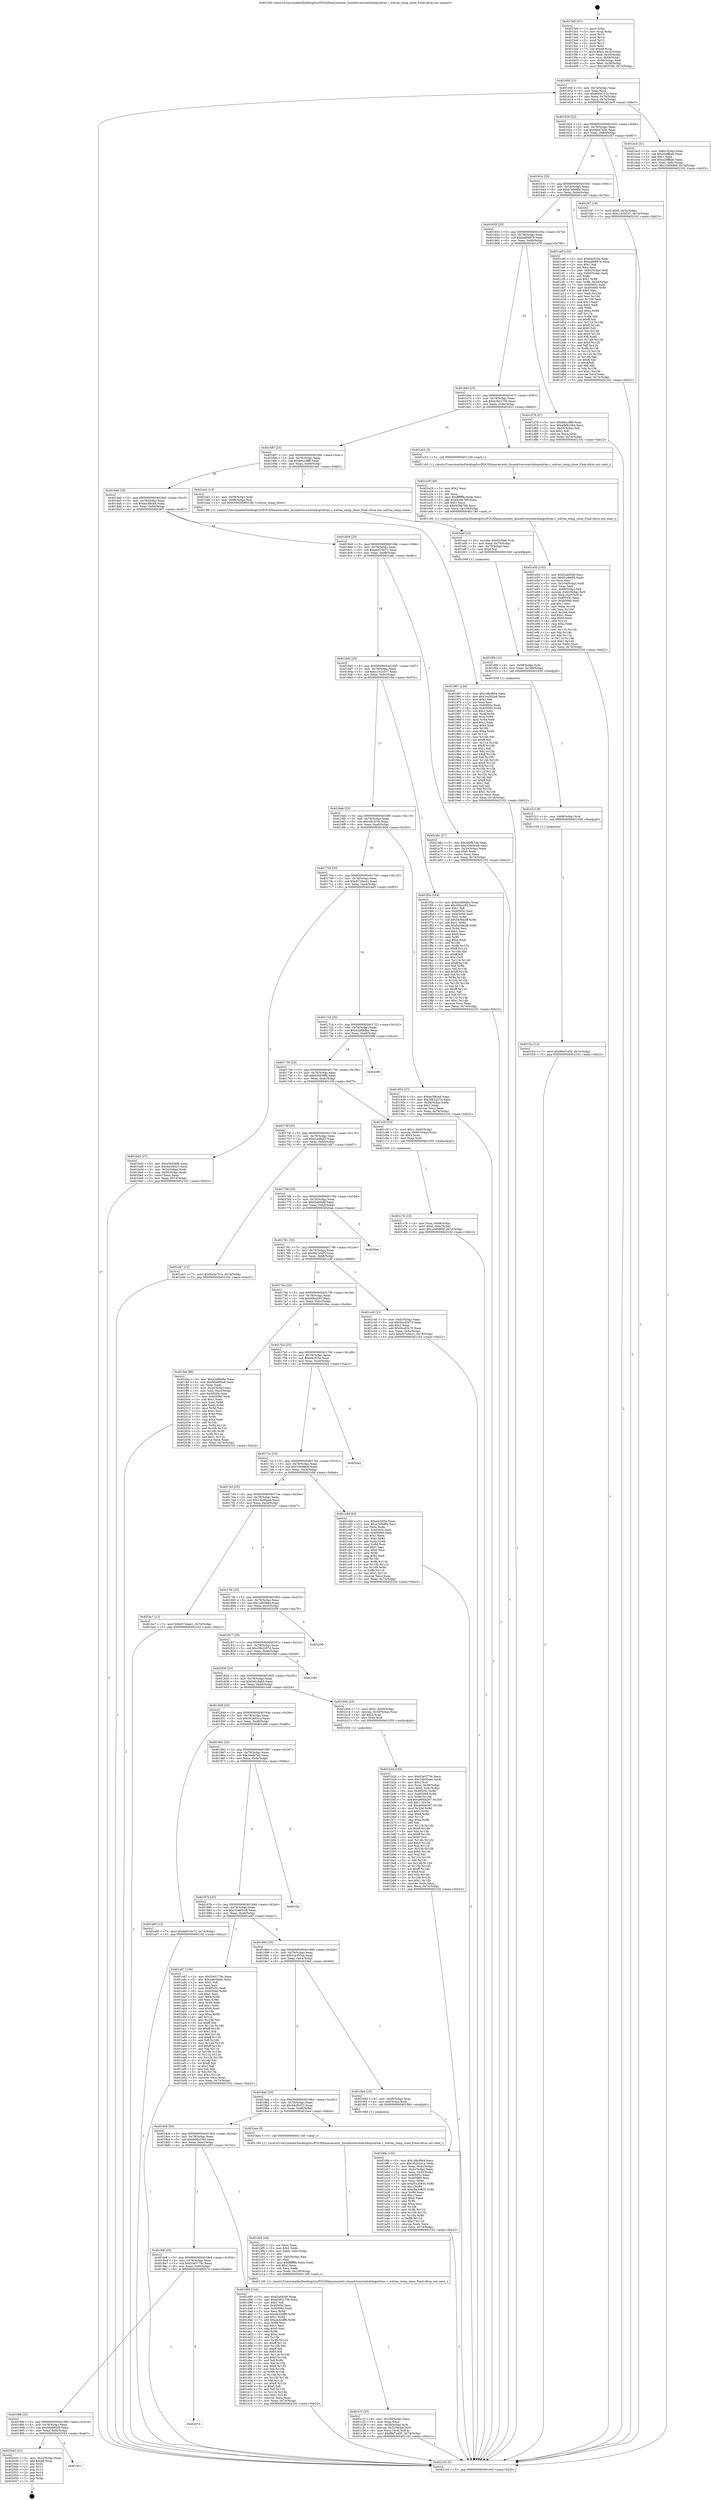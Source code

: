 digraph "0x4015e0" {
  label = "0x4015e0 (/mnt/c/Users/mathe/Desktop/tcc/POCII/binaries/extr_linuxdriverswatchdogwdrtas.c_wdrtas_temp_close_Final-ollvm.out::main(0))"
  labelloc = "t"
  node[shape=record]

  Entry [label="",width=0.3,height=0.3,shape=circle,fillcolor=black,style=filled]
  "0x40160f" [label="{
     0x40160f [23]\l
     | [instrs]\l
     &nbsp;&nbsp;0x40160f \<+3\>: mov -0x74(%rbp),%eax\l
     &nbsp;&nbsp;0x401612 \<+2\>: mov %eax,%ecx\l
     &nbsp;&nbsp;0x401614 \<+6\>: sub $0x840a751e,%ecx\l
     &nbsp;&nbsp;0x40161a \<+3\>: mov %eax,-0x78(%rbp)\l
     &nbsp;&nbsp;0x40161d \<+3\>: mov %ecx,-0x7c(%rbp)\l
     &nbsp;&nbsp;0x401620 \<+6\>: je 0000000000401ec3 \<main+0x8e3\>\l
  }"]
  "0x401ec3" [label="{
     0x401ec3 [31]\l
     | [instrs]\l
     &nbsp;&nbsp;0x401ec3 \<+3\>: mov -0x6c(%rbp),%eax\l
     &nbsp;&nbsp;0x401ec6 \<+5\>: sub $0xe2dffba6,%eax\l
     &nbsp;&nbsp;0x401ecb \<+3\>: add $0x1,%eax\l
     &nbsp;&nbsp;0x401ece \<+5\>: add $0xe2dffba6,%eax\l
     &nbsp;&nbsp;0x401ed3 \<+3\>: mov %eax,-0x6c(%rbp)\l
     &nbsp;&nbsp;0x401ed6 \<+7\>: movl $0x1060884f,-0x74(%rbp)\l
     &nbsp;&nbsp;0x401edd \<+5\>: jmp 0000000000402102 \<main+0xb22\>\l
  }"]
  "0x401626" [label="{
     0x401626 [22]\l
     | [instrs]\l
     &nbsp;&nbsp;0x401626 \<+5\>: jmp 000000000040162b \<main+0x4b\>\l
     &nbsp;&nbsp;0x40162b \<+3\>: mov -0x78(%rbp),%eax\l
     &nbsp;&nbsp;0x40162e \<+5\>: sub $0x9fed745b,%eax\l
     &nbsp;&nbsp;0x401633 \<+3\>: mov %eax,-0x80(%rbp)\l
     &nbsp;&nbsp;0x401636 \<+6\>: je 0000000000401f47 \<main+0x967\>\l
  }"]
  Exit [label="",width=0.3,height=0.3,shape=circle,fillcolor=black,style=filled,peripheries=2]
  "0x401f47" [label="{
     0x401f47 [19]\l
     | [instrs]\l
     &nbsp;&nbsp;0x401f47 \<+7\>: movl $0x0,-0x3c(%rbp)\l
     &nbsp;&nbsp;0x401f4e \<+7\>: movl $0xc141b537,-0x74(%rbp)\l
     &nbsp;&nbsp;0x401f55 \<+5\>: jmp 0000000000402102 \<main+0xb22\>\l
  }"]
  "0x40163c" [label="{
     0x40163c [25]\l
     | [instrs]\l
     &nbsp;&nbsp;0x40163c \<+5\>: jmp 0000000000401641 \<main+0x61\>\l
     &nbsp;&nbsp;0x401641 \<+3\>: mov -0x78(%rbp),%eax\l
     &nbsp;&nbsp;0x401644 \<+5\>: sub $0xa7e0e8f4,%eax\l
     &nbsp;&nbsp;0x401649 \<+6\>: mov %eax,-0x84(%rbp)\l
     &nbsp;&nbsp;0x40164f \<+6\>: je 0000000000401ce0 \<main+0x700\>\l
  }"]
  "0x401911" [label="{
     0x401911\l
  }", style=dashed]
  "0x401ce0" [label="{
     0x401ce0 [152]\l
     | [instrs]\l
     &nbsp;&nbsp;0x401ce0 \<+5\>: mov $0xe4c555e,%eax\l
     &nbsp;&nbsp;0x401ce5 \<+5\>: mov $0xaaf0897e,%ecx\l
     &nbsp;&nbsp;0x401cea \<+2\>: mov $0x1,%dl\l
     &nbsp;&nbsp;0x401cec \<+2\>: xor %esi,%esi\l
     &nbsp;&nbsp;0x401cee \<+3\>: mov -0x6c(%rbp),%edi\l
     &nbsp;&nbsp;0x401cf1 \<+3\>: cmp -0x60(%rbp),%edi\l
     &nbsp;&nbsp;0x401cf4 \<+4\>: setl %r8b\l
     &nbsp;&nbsp;0x401cf8 \<+4\>: and $0x1,%r8b\l
     &nbsp;&nbsp;0x401cfc \<+4\>: mov %r8b,-0x2d(%rbp)\l
     &nbsp;&nbsp;0x401d00 \<+7\>: mov 0x40505c,%edi\l
     &nbsp;&nbsp;0x401d07 \<+8\>: mov 0x405060,%r9d\l
     &nbsp;&nbsp;0x401d0f \<+3\>: sub $0x1,%esi\l
     &nbsp;&nbsp;0x401d12 \<+3\>: mov %edi,%r10d\l
     &nbsp;&nbsp;0x401d15 \<+3\>: add %esi,%r10d\l
     &nbsp;&nbsp;0x401d18 \<+4\>: imul %r10d,%edi\l
     &nbsp;&nbsp;0x401d1c \<+3\>: and $0x1,%edi\l
     &nbsp;&nbsp;0x401d1f \<+3\>: cmp $0x0,%edi\l
     &nbsp;&nbsp;0x401d22 \<+4\>: sete %r8b\l
     &nbsp;&nbsp;0x401d26 \<+4\>: cmp $0xa,%r9d\l
     &nbsp;&nbsp;0x401d2a \<+4\>: setl %r11b\l
     &nbsp;&nbsp;0x401d2e \<+3\>: mov %r8b,%bl\l
     &nbsp;&nbsp;0x401d31 \<+3\>: xor $0xff,%bl\l
     &nbsp;&nbsp;0x401d34 \<+3\>: mov %r11b,%r14b\l
     &nbsp;&nbsp;0x401d37 \<+4\>: xor $0xff,%r14b\l
     &nbsp;&nbsp;0x401d3b \<+3\>: xor $0x0,%dl\l
     &nbsp;&nbsp;0x401d3e \<+3\>: mov %bl,%r15b\l
     &nbsp;&nbsp;0x401d41 \<+4\>: and $0x0,%r15b\l
     &nbsp;&nbsp;0x401d45 \<+3\>: and %dl,%r8b\l
     &nbsp;&nbsp;0x401d48 \<+3\>: mov %r14b,%r12b\l
     &nbsp;&nbsp;0x401d4b \<+4\>: and $0x0,%r12b\l
     &nbsp;&nbsp;0x401d4f \<+3\>: and %dl,%r11b\l
     &nbsp;&nbsp;0x401d52 \<+3\>: or %r8b,%r15b\l
     &nbsp;&nbsp;0x401d55 \<+3\>: or %r11b,%r12b\l
     &nbsp;&nbsp;0x401d58 \<+3\>: xor %r12b,%r15b\l
     &nbsp;&nbsp;0x401d5b \<+3\>: or %r14b,%bl\l
     &nbsp;&nbsp;0x401d5e \<+3\>: xor $0xff,%bl\l
     &nbsp;&nbsp;0x401d61 \<+3\>: or $0x0,%dl\l
     &nbsp;&nbsp;0x401d64 \<+2\>: and %dl,%bl\l
     &nbsp;&nbsp;0x401d66 \<+3\>: or %bl,%r15b\l
     &nbsp;&nbsp;0x401d69 \<+4\>: test $0x1,%r15b\l
     &nbsp;&nbsp;0x401d6d \<+3\>: cmovne %ecx,%eax\l
     &nbsp;&nbsp;0x401d70 \<+3\>: mov %eax,-0x74(%rbp)\l
     &nbsp;&nbsp;0x401d73 \<+5\>: jmp 0000000000402102 \<main+0xb22\>\l
  }"]
  "0x401655" [label="{
     0x401655 [25]\l
     | [instrs]\l
     &nbsp;&nbsp;0x401655 \<+5\>: jmp 000000000040165a \<main+0x7a\>\l
     &nbsp;&nbsp;0x40165a \<+3\>: mov -0x78(%rbp),%eax\l
     &nbsp;&nbsp;0x40165d \<+5\>: sub $0xaaf0897e,%eax\l
     &nbsp;&nbsp;0x401662 \<+6\>: mov %eax,-0x88(%rbp)\l
     &nbsp;&nbsp;0x401668 \<+6\>: je 0000000000401d78 \<main+0x798\>\l
  }"]
  "0x402043" [label="{
     0x402043 [21]\l
     | [instrs]\l
     &nbsp;&nbsp;0x402043 \<+3\>: mov -0x2c(%rbp),%eax\l
     &nbsp;&nbsp;0x402046 \<+7\>: add $0xe8,%rsp\l
     &nbsp;&nbsp;0x40204d \<+1\>: pop %rbx\l
     &nbsp;&nbsp;0x40204e \<+2\>: pop %r12\l
     &nbsp;&nbsp;0x402050 \<+2\>: pop %r13\l
     &nbsp;&nbsp;0x402052 \<+2\>: pop %r14\l
     &nbsp;&nbsp;0x402054 \<+2\>: pop %r15\l
     &nbsp;&nbsp;0x402056 \<+1\>: pop %rbp\l
     &nbsp;&nbsp;0x402057 \<+1\>: ret\l
  }"]
  "0x401d78" [label="{
     0x401d78 [27]\l
     | [instrs]\l
     &nbsp;&nbsp;0x401d78 \<+5\>: mov $0xb9cc3ff8,%eax\l
     &nbsp;&nbsp;0x401d7d \<+5\>: mov $0x48db2364,%ecx\l
     &nbsp;&nbsp;0x401d82 \<+3\>: mov -0x2d(%rbp),%dl\l
     &nbsp;&nbsp;0x401d85 \<+3\>: test $0x1,%dl\l
     &nbsp;&nbsp;0x401d88 \<+3\>: cmovne %ecx,%eax\l
     &nbsp;&nbsp;0x401d8b \<+3\>: mov %eax,-0x74(%rbp)\l
     &nbsp;&nbsp;0x401d8e \<+5\>: jmp 0000000000402102 \<main+0xb22\>\l
  }"]
  "0x40166e" [label="{
     0x40166e [25]\l
     | [instrs]\l
     &nbsp;&nbsp;0x40166e \<+5\>: jmp 0000000000401673 \<main+0x93\>\l
     &nbsp;&nbsp;0x401673 \<+3\>: mov -0x78(%rbp),%eax\l
     &nbsp;&nbsp;0x401676 \<+5\>: sub $0xb3932756,%eax\l
     &nbsp;&nbsp;0x40167b \<+6\>: mov %eax,-0x8c(%rbp)\l
     &nbsp;&nbsp;0x401681 \<+6\>: je 0000000000401e23 \<main+0x843\>\l
  }"]
  "0x4018f8" [label="{
     0x4018f8 [25]\l
     | [instrs]\l
     &nbsp;&nbsp;0x4018f8 \<+5\>: jmp 00000000004018fd \<main+0x31d\>\l
     &nbsp;&nbsp;0x4018fd \<+3\>: mov -0x78(%rbp),%eax\l
     &nbsp;&nbsp;0x401900 \<+5\>: sub $0x5da695e8,%eax\l
     &nbsp;&nbsp;0x401905 \<+6\>: mov %eax,-0xf4(%rbp)\l
     &nbsp;&nbsp;0x40190b \<+6\>: je 0000000000402043 \<main+0xa63\>\l
  }"]
  "0x401e23" [label="{
     0x401e23 [5]\l
     | [instrs]\l
     &nbsp;&nbsp;0x401e23 \<+5\>: call 0000000000401160 \<next_i\>\l
     | [calls]\l
     &nbsp;&nbsp;0x401160 \{1\} (/mnt/c/Users/mathe/Desktop/tcc/POCII/binaries/extr_linuxdriverswatchdogwdrtas.c_wdrtas_temp_close_Final-ollvm.out::next_i)\l
  }"]
  "0x401687" [label="{
     0x401687 [25]\l
     | [instrs]\l
     &nbsp;&nbsp;0x401687 \<+5\>: jmp 000000000040168c \<main+0xac\>\l
     &nbsp;&nbsp;0x40168c \<+3\>: mov -0x78(%rbp),%eax\l
     &nbsp;&nbsp;0x40168f \<+5\>: sub $0xb9cc3ff8,%eax\l
     &nbsp;&nbsp;0x401694 \<+6\>: mov %eax,-0x90(%rbp)\l
     &nbsp;&nbsp;0x40169a \<+6\>: je 0000000000401ee2 \<main+0x902\>\l
  }"]
  "0x402074" [label="{
     0x402074\l
  }", style=dashed]
  "0x401ee2" [label="{
     0x401ee2 [13]\l
     | [instrs]\l
     &nbsp;&nbsp;0x401ee2 \<+4\>: mov -0x58(%rbp),%rdi\l
     &nbsp;&nbsp;0x401ee6 \<+4\>: mov -0x68(%rbp),%rsi\l
     &nbsp;&nbsp;0x401eea \<+5\>: call 00000000004013f0 \<wdrtas_temp_close\>\l
     | [calls]\l
     &nbsp;&nbsp;0x4013f0 \{1\} (/mnt/c/Users/mathe/Desktop/tcc/POCII/binaries/extr_linuxdriverswatchdogwdrtas.c_wdrtas_temp_close_Final-ollvm.out::wdrtas_temp_close)\l
  }"]
  "0x4016a0" [label="{
     0x4016a0 [25]\l
     | [instrs]\l
     &nbsp;&nbsp;0x4016a0 \<+5\>: jmp 00000000004016a5 \<main+0xc5\>\l
     &nbsp;&nbsp;0x4016a5 \<+3\>: mov -0x78(%rbp),%eax\l
     &nbsp;&nbsp;0x4016a8 \<+5\>: sub $0xba3f8cb8,%eax\l
     &nbsp;&nbsp;0x4016ad \<+6\>: mov %eax,-0x94(%rbp)\l
     &nbsp;&nbsp;0x4016b3 \<+6\>: je 0000000000401967 \<main+0x387\>\l
  }"]
  "0x401f1e" [label="{
     0x401f1e [12]\l
     | [instrs]\l
     &nbsp;&nbsp;0x401f1e \<+7\>: movl $0x9fed745b,-0x74(%rbp)\l
     &nbsp;&nbsp;0x401f25 \<+5\>: jmp 0000000000402102 \<main+0xb22\>\l
  }"]
  "0x401967" [label="{
     0x401967 [134]\l
     | [instrs]\l
     &nbsp;&nbsp;0x401967 \<+5\>: mov $0x1d8cf664,%eax\l
     &nbsp;&nbsp;0x40196c \<+5\>: mov $0x3ca302a4,%ecx\l
     &nbsp;&nbsp;0x401971 \<+2\>: mov $0x1,%dl\l
     &nbsp;&nbsp;0x401973 \<+2\>: xor %esi,%esi\l
     &nbsp;&nbsp;0x401975 \<+7\>: mov 0x40505c,%edi\l
     &nbsp;&nbsp;0x40197c \<+8\>: mov 0x405060,%r8d\l
     &nbsp;&nbsp;0x401984 \<+3\>: sub $0x1,%esi\l
     &nbsp;&nbsp;0x401987 \<+3\>: mov %edi,%r9d\l
     &nbsp;&nbsp;0x40198a \<+3\>: add %esi,%r9d\l
     &nbsp;&nbsp;0x40198d \<+4\>: imul %r9d,%edi\l
     &nbsp;&nbsp;0x401991 \<+3\>: and $0x1,%edi\l
     &nbsp;&nbsp;0x401994 \<+3\>: cmp $0x0,%edi\l
     &nbsp;&nbsp;0x401997 \<+4\>: sete %r10b\l
     &nbsp;&nbsp;0x40199b \<+4\>: cmp $0xa,%r8d\l
     &nbsp;&nbsp;0x40199f \<+4\>: setl %r11b\l
     &nbsp;&nbsp;0x4019a3 \<+3\>: mov %r10b,%bl\l
     &nbsp;&nbsp;0x4019a6 \<+3\>: xor $0xff,%bl\l
     &nbsp;&nbsp;0x4019a9 \<+3\>: mov %r11b,%r14b\l
     &nbsp;&nbsp;0x4019ac \<+4\>: xor $0xff,%r14b\l
     &nbsp;&nbsp;0x4019b0 \<+3\>: xor $0x1,%dl\l
     &nbsp;&nbsp;0x4019b3 \<+3\>: mov %bl,%r15b\l
     &nbsp;&nbsp;0x4019b6 \<+4\>: and $0xff,%r15b\l
     &nbsp;&nbsp;0x4019ba \<+3\>: and %dl,%r10b\l
     &nbsp;&nbsp;0x4019bd \<+3\>: mov %r14b,%r12b\l
     &nbsp;&nbsp;0x4019c0 \<+4\>: and $0xff,%r12b\l
     &nbsp;&nbsp;0x4019c4 \<+3\>: and %dl,%r11b\l
     &nbsp;&nbsp;0x4019c7 \<+3\>: or %r10b,%r15b\l
     &nbsp;&nbsp;0x4019ca \<+3\>: or %r11b,%r12b\l
     &nbsp;&nbsp;0x4019cd \<+3\>: xor %r12b,%r15b\l
     &nbsp;&nbsp;0x4019d0 \<+3\>: or %r14b,%bl\l
     &nbsp;&nbsp;0x4019d3 \<+3\>: xor $0xff,%bl\l
     &nbsp;&nbsp;0x4019d6 \<+3\>: or $0x1,%dl\l
     &nbsp;&nbsp;0x4019d9 \<+2\>: and %dl,%bl\l
     &nbsp;&nbsp;0x4019db \<+3\>: or %bl,%r15b\l
     &nbsp;&nbsp;0x4019de \<+4\>: test $0x1,%r15b\l
     &nbsp;&nbsp;0x4019e2 \<+3\>: cmovne %ecx,%eax\l
     &nbsp;&nbsp;0x4019e5 \<+3\>: mov %eax,-0x74(%rbp)\l
     &nbsp;&nbsp;0x4019e8 \<+5\>: jmp 0000000000402102 \<main+0xb22\>\l
  }"]
  "0x4016b9" [label="{
     0x4016b9 [25]\l
     | [instrs]\l
     &nbsp;&nbsp;0x4016b9 \<+5\>: jmp 00000000004016be \<main+0xde\>\l
     &nbsp;&nbsp;0x4016be \<+3\>: mov -0x78(%rbp),%eax\l
     &nbsp;&nbsp;0x4016c1 \<+5\>: sub $0xbb010e72,%eax\l
     &nbsp;&nbsp;0x4016c6 \<+6\>: mov %eax,-0x98(%rbp)\l
     &nbsp;&nbsp;0x4016cc \<+6\>: je 0000000000401a6c \<main+0x48c\>\l
  }"]
  "0x401f15" [label="{
     0x401f15 [9]\l
     | [instrs]\l
     &nbsp;&nbsp;0x401f15 \<+4\>: mov -0x68(%rbp),%rdi\l
     &nbsp;&nbsp;0x401f19 \<+5\>: call 0000000000401030 \<free@plt\>\l
     | [calls]\l
     &nbsp;&nbsp;0x401030 \{1\} (unknown)\l
  }"]
  "0x401a6c" [label="{
     0x401a6c [27]\l
     | [instrs]\l
     &nbsp;&nbsp;0x401a6c \<+5\>: mov $0x30efb7ad,%eax\l
     &nbsp;&nbsp;0x401a71 \<+5\>: mov $0x33465c48,%ecx\l
     &nbsp;&nbsp;0x401a76 \<+3\>: mov -0x34(%rbp),%edx\l
     &nbsp;&nbsp;0x401a79 \<+3\>: cmp $0x0,%edx\l
     &nbsp;&nbsp;0x401a7c \<+3\>: cmove %ecx,%eax\l
     &nbsp;&nbsp;0x401a7f \<+3\>: mov %eax,-0x74(%rbp)\l
     &nbsp;&nbsp;0x401a82 \<+5\>: jmp 0000000000402102 \<main+0xb22\>\l
  }"]
  "0x4016d2" [label="{
     0x4016d2 [25]\l
     | [instrs]\l
     &nbsp;&nbsp;0x4016d2 \<+5\>: jmp 00000000004016d7 \<main+0xf7\>\l
     &nbsp;&nbsp;0x4016d7 \<+3\>: mov -0x78(%rbp),%eax\l
     &nbsp;&nbsp;0x4016da \<+5\>: sub $0xc141b537,%eax\l
     &nbsp;&nbsp;0x4016df \<+6\>: mov %eax,-0x9c(%rbp)\l
     &nbsp;&nbsp;0x4016e5 \<+6\>: je 0000000000401f5a \<main+0x97a\>\l
  }"]
  "0x401f06" [label="{
     0x401f06 [15]\l
     | [instrs]\l
     &nbsp;&nbsp;0x401f06 \<+4\>: mov -0x58(%rbp),%rdi\l
     &nbsp;&nbsp;0x401f0a \<+6\>: mov %eax,-0x108(%rbp)\l
     &nbsp;&nbsp;0x401f10 \<+5\>: call 0000000000401030 \<free@plt\>\l
     | [calls]\l
     &nbsp;&nbsp;0x401030 \{1\} (unknown)\l
  }"]
  "0x401f5a" [label="{
     0x401f5a [144]\l
     | [instrs]\l
     &nbsp;&nbsp;0x401f5a \<+5\>: mov $0xe2d88dba,%eax\l
     &nbsp;&nbsp;0x401f5f \<+5\>: mov $0x60ba282,%ecx\l
     &nbsp;&nbsp;0x401f64 \<+2\>: mov $0x1,%dl\l
     &nbsp;&nbsp;0x401f66 \<+7\>: mov 0x40505c,%esi\l
     &nbsp;&nbsp;0x401f6d \<+7\>: mov 0x405060,%edi\l
     &nbsp;&nbsp;0x401f74 \<+3\>: mov %esi,%r8d\l
     &nbsp;&nbsp;0x401f77 \<+7\>: sub $0x5d3be2ff,%r8d\l
     &nbsp;&nbsp;0x401f7e \<+4\>: sub $0x1,%r8d\l
     &nbsp;&nbsp;0x401f82 \<+7\>: add $0x5d3be2ff,%r8d\l
     &nbsp;&nbsp;0x401f89 \<+4\>: imul %r8d,%esi\l
     &nbsp;&nbsp;0x401f8d \<+3\>: and $0x1,%esi\l
     &nbsp;&nbsp;0x401f90 \<+3\>: cmp $0x0,%esi\l
     &nbsp;&nbsp;0x401f93 \<+4\>: sete %r9b\l
     &nbsp;&nbsp;0x401f97 \<+3\>: cmp $0xa,%edi\l
     &nbsp;&nbsp;0x401f9a \<+4\>: setl %r10b\l
     &nbsp;&nbsp;0x401f9e \<+3\>: mov %r9b,%r11b\l
     &nbsp;&nbsp;0x401fa1 \<+4\>: xor $0xff,%r11b\l
     &nbsp;&nbsp;0x401fa5 \<+3\>: mov %r10b,%bl\l
     &nbsp;&nbsp;0x401fa8 \<+3\>: xor $0xff,%bl\l
     &nbsp;&nbsp;0x401fab \<+3\>: xor $0x1,%dl\l
     &nbsp;&nbsp;0x401fae \<+3\>: mov %r11b,%r14b\l
     &nbsp;&nbsp;0x401fb1 \<+4\>: and $0xff,%r14b\l
     &nbsp;&nbsp;0x401fb5 \<+3\>: and %dl,%r9b\l
     &nbsp;&nbsp;0x401fb8 \<+3\>: mov %bl,%r15b\l
     &nbsp;&nbsp;0x401fbb \<+4\>: and $0xff,%r15b\l
     &nbsp;&nbsp;0x401fbf \<+3\>: and %dl,%r10b\l
     &nbsp;&nbsp;0x401fc2 \<+3\>: or %r9b,%r14b\l
     &nbsp;&nbsp;0x401fc5 \<+3\>: or %r10b,%r15b\l
     &nbsp;&nbsp;0x401fc8 \<+3\>: xor %r15b,%r14b\l
     &nbsp;&nbsp;0x401fcb \<+3\>: or %bl,%r11b\l
     &nbsp;&nbsp;0x401fce \<+4\>: xor $0xff,%r11b\l
     &nbsp;&nbsp;0x401fd2 \<+3\>: or $0x1,%dl\l
     &nbsp;&nbsp;0x401fd5 \<+3\>: and %dl,%r11b\l
     &nbsp;&nbsp;0x401fd8 \<+3\>: or %r11b,%r14b\l
     &nbsp;&nbsp;0x401fdb \<+4\>: test $0x1,%r14b\l
     &nbsp;&nbsp;0x401fdf \<+3\>: cmovne %ecx,%eax\l
     &nbsp;&nbsp;0x401fe2 \<+3\>: mov %eax,-0x74(%rbp)\l
     &nbsp;&nbsp;0x401fe5 \<+5\>: jmp 0000000000402102 \<main+0xb22\>\l
  }"]
  "0x4016eb" [label="{
     0x4016eb [25]\l
     | [instrs]\l
     &nbsp;&nbsp;0x4016eb \<+5\>: jmp 00000000004016f0 \<main+0x110\>\l
     &nbsp;&nbsp;0x4016f0 \<+3\>: mov -0x78(%rbp),%eax\l
     &nbsp;&nbsp;0x4016f3 \<+5\>: sub $0xc9f187fd,%eax\l
     &nbsp;&nbsp;0x4016f8 \<+6\>: mov %eax,-0xa0(%rbp)\l
     &nbsp;&nbsp;0x4016fe \<+6\>: je 0000000000401934 \<main+0x354\>\l
  }"]
  "0x401eef" [label="{
     0x401eef [23]\l
     | [instrs]\l
     &nbsp;&nbsp;0x401eef \<+10\>: movabs $0x4030b6,%rdi\l
     &nbsp;&nbsp;0x401ef9 \<+3\>: mov %eax,-0x70(%rbp)\l
     &nbsp;&nbsp;0x401efc \<+3\>: mov -0x70(%rbp),%esi\l
     &nbsp;&nbsp;0x401eff \<+2\>: mov $0x0,%al\l
     &nbsp;&nbsp;0x401f01 \<+5\>: call 0000000000401040 \<printf@plt\>\l
     | [calls]\l
     &nbsp;&nbsp;0x401040 \{1\} (unknown)\l
  }"]
  "0x401934" [label="{
     0x401934 [27]\l
     | [instrs]\l
     &nbsp;&nbsp;0x401934 \<+5\>: mov $0xba3f8cb8,%eax\l
     &nbsp;&nbsp;0x401939 \<+5\>: mov $0x29b2207d,%ecx\l
     &nbsp;&nbsp;0x40193e \<+3\>: mov -0x38(%rbp),%edx\l
     &nbsp;&nbsp;0x401941 \<+3\>: cmp $0x2,%edx\l
     &nbsp;&nbsp;0x401944 \<+3\>: cmovne %ecx,%eax\l
     &nbsp;&nbsp;0x401947 \<+3\>: mov %eax,-0x74(%rbp)\l
     &nbsp;&nbsp;0x40194a \<+5\>: jmp 0000000000402102 \<main+0xb22\>\l
  }"]
  "0x401704" [label="{
     0x401704 [25]\l
     | [instrs]\l
     &nbsp;&nbsp;0x401704 \<+5\>: jmp 0000000000401709 \<main+0x129\>\l
     &nbsp;&nbsp;0x401709 \<+3\>: mov -0x78(%rbp),%eax\l
     &nbsp;&nbsp;0x40170c \<+5\>: sub $0xd57eba41,%eax\l
     &nbsp;&nbsp;0x401711 \<+6\>: mov %eax,-0xa4(%rbp)\l
     &nbsp;&nbsp;0x401717 \<+6\>: je 0000000000401bd3 \<main+0x5f3\>\l
  }"]
  "0x402102" [label="{
     0x402102 [5]\l
     | [instrs]\l
     &nbsp;&nbsp;0x402102 \<+5\>: jmp 000000000040160f \<main+0x2f\>\l
  }"]
  "0x4015e0" [label="{
     0x4015e0 [47]\l
     | [instrs]\l
     &nbsp;&nbsp;0x4015e0 \<+1\>: push %rbp\l
     &nbsp;&nbsp;0x4015e1 \<+3\>: mov %rsp,%rbp\l
     &nbsp;&nbsp;0x4015e4 \<+2\>: push %r15\l
     &nbsp;&nbsp;0x4015e6 \<+2\>: push %r14\l
     &nbsp;&nbsp;0x4015e8 \<+2\>: push %r13\l
     &nbsp;&nbsp;0x4015ea \<+2\>: push %r12\l
     &nbsp;&nbsp;0x4015ec \<+1\>: push %rbx\l
     &nbsp;&nbsp;0x4015ed \<+7\>: sub $0xe8,%rsp\l
     &nbsp;&nbsp;0x4015f4 \<+7\>: movl $0x0,-0x3c(%rbp)\l
     &nbsp;&nbsp;0x4015fb \<+3\>: mov %edi,-0x40(%rbp)\l
     &nbsp;&nbsp;0x4015fe \<+4\>: mov %rsi,-0x48(%rbp)\l
     &nbsp;&nbsp;0x401602 \<+3\>: mov -0x40(%rbp),%edi\l
     &nbsp;&nbsp;0x401605 \<+3\>: mov %edi,-0x38(%rbp)\l
     &nbsp;&nbsp;0x401608 \<+7\>: movl $0xc9f187fd,-0x74(%rbp)\l
  }"]
  "0x401e50" [label="{
     0x401e50 [103]\l
     | [instrs]\l
     &nbsp;&nbsp;0x401e50 \<+5\>: mov $0xf2ab658f,%ecx\l
     &nbsp;&nbsp;0x401e55 \<+5\>: mov $0xf1a46df3,%edx\l
     &nbsp;&nbsp;0x401e5a \<+2\>: xor %esi,%esi\l
     &nbsp;&nbsp;0x401e5c \<+6\>: mov -0x104(%rbp),%edi\l
     &nbsp;&nbsp;0x401e62 \<+3\>: imul %eax,%edi\l
     &nbsp;&nbsp;0x401e65 \<+4\>: mov -0x68(%rbp),%r8\l
     &nbsp;&nbsp;0x401e69 \<+4\>: movslq -0x6c(%rbp),%r9\l
     &nbsp;&nbsp;0x401e6d \<+4\>: mov %edi,(%r8,%r9,4)\l
     &nbsp;&nbsp;0x401e71 \<+7\>: mov 0x40505c,%eax\l
     &nbsp;&nbsp;0x401e78 \<+7\>: mov 0x405060,%edi\l
     &nbsp;&nbsp;0x401e7f \<+3\>: sub $0x1,%esi\l
     &nbsp;&nbsp;0x401e82 \<+3\>: mov %eax,%r10d\l
     &nbsp;&nbsp;0x401e85 \<+3\>: add %esi,%r10d\l
     &nbsp;&nbsp;0x401e88 \<+4\>: imul %r10d,%eax\l
     &nbsp;&nbsp;0x401e8c \<+3\>: and $0x1,%eax\l
     &nbsp;&nbsp;0x401e8f \<+3\>: cmp $0x0,%eax\l
     &nbsp;&nbsp;0x401e92 \<+4\>: sete %r11b\l
     &nbsp;&nbsp;0x401e96 \<+3\>: cmp $0xa,%edi\l
     &nbsp;&nbsp;0x401e99 \<+3\>: setl %bl\l
     &nbsp;&nbsp;0x401e9c \<+3\>: mov %r11b,%r14b\l
     &nbsp;&nbsp;0x401e9f \<+3\>: and %bl,%r14b\l
     &nbsp;&nbsp;0x401ea2 \<+3\>: xor %bl,%r11b\l
     &nbsp;&nbsp;0x401ea5 \<+3\>: or %r11b,%r14b\l
     &nbsp;&nbsp;0x401ea8 \<+4\>: test $0x1,%r14b\l
     &nbsp;&nbsp;0x401eac \<+3\>: cmovne %edx,%ecx\l
     &nbsp;&nbsp;0x401eaf \<+3\>: mov %ecx,-0x74(%rbp)\l
     &nbsp;&nbsp;0x401eb2 \<+5\>: jmp 0000000000402102 \<main+0xb22\>\l
  }"]
  "0x401bd3" [label="{
     0x401bd3 [27]\l
     | [instrs]\l
     &nbsp;&nbsp;0x401bd3 \<+5\>: mov $0xe56936f8,%eax\l
     &nbsp;&nbsp;0x401bd8 \<+5\>: mov $0x44cf5d23,%ecx\l
     &nbsp;&nbsp;0x401bdd \<+3\>: mov -0x5c(%rbp),%edx\l
     &nbsp;&nbsp;0x401be0 \<+3\>: cmp -0x50(%rbp),%edx\l
     &nbsp;&nbsp;0x401be3 \<+3\>: cmovl %ecx,%eax\l
     &nbsp;&nbsp;0x401be6 \<+3\>: mov %eax,-0x74(%rbp)\l
     &nbsp;&nbsp;0x401be9 \<+5\>: jmp 0000000000402102 \<main+0xb22\>\l
  }"]
  "0x40171d" [label="{
     0x40171d [25]\l
     | [instrs]\l
     &nbsp;&nbsp;0x40171d \<+5\>: jmp 0000000000401722 \<main+0x142\>\l
     &nbsp;&nbsp;0x401722 \<+3\>: mov -0x78(%rbp),%eax\l
     &nbsp;&nbsp;0x401725 \<+5\>: sub $0xe2d88dba,%eax\l
     &nbsp;&nbsp;0x40172a \<+6\>: mov %eax,-0xa8(%rbp)\l
     &nbsp;&nbsp;0x401730 \<+6\>: je 00000000004020fb \<main+0xb1b\>\l
  }"]
  "0x401e28" [label="{
     0x401e28 [40]\l
     | [instrs]\l
     &nbsp;&nbsp;0x401e28 \<+5\>: mov $0x2,%ecx\l
     &nbsp;&nbsp;0x401e2d \<+1\>: cltd\l
     &nbsp;&nbsp;0x401e2e \<+2\>: idiv %ecx\l
     &nbsp;&nbsp;0x401e30 \<+6\>: imul $0xfffffffe,%edx,%ecx\l
     &nbsp;&nbsp;0x401e36 \<+6\>: add $0xf42be788,%ecx\l
     &nbsp;&nbsp;0x401e3c \<+3\>: add $0x1,%ecx\l
     &nbsp;&nbsp;0x401e3f \<+6\>: sub $0xf42be788,%ecx\l
     &nbsp;&nbsp;0x401e45 \<+6\>: mov %ecx,-0x104(%rbp)\l
     &nbsp;&nbsp;0x401e4b \<+5\>: call 0000000000401160 \<next_i\>\l
     | [calls]\l
     &nbsp;&nbsp;0x401160 \{1\} (/mnt/c/Users/mathe/Desktop/tcc/POCII/binaries/extr_linuxdriverswatchdogwdrtas.c_wdrtas_temp_close_Final-ollvm.out::next_i)\l
  }"]
  "0x4020fb" [label="{
     0x4020fb\l
  }", style=dashed]
  "0x401736" [label="{
     0x401736 [25]\l
     | [instrs]\l
     &nbsp;&nbsp;0x401736 \<+5\>: jmp 000000000040173b \<main+0x15b\>\l
     &nbsp;&nbsp;0x40173b \<+3\>: mov -0x78(%rbp),%eax\l
     &nbsp;&nbsp;0x40173e \<+5\>: sub $0xe56936f8,%eax\l
     &nbsp;&nbsp;0x401743 \<+6\>: mov %eax,-0xac(%rbp)\l
     &nbsp;&nbsp;0x401749 \<+6\>: je 0000000000401c5f \<main+0x67f\>\l
  }"]
  "0x4018df" [label="{
     0x4018df [25]\l
     | [instrs]\l
     &nbsp;&nbsp;0x4018df \<+5\>: jmp 00000000004018e4 \<main+0x304\>\l
     &nbsp;&nbsp;0x4018e4 \<+3\>: mov -0x78(%rbp),%eax\l
     &nbsp;&nbsp;0x4018e7 \<+5\>: sub $0x53e5779c,%eax\l
     &nbsp;&nbsp;0x4018ec \<+6\>: mov %eax,-0xf0(%rbp)\l
     &nbsp;&nbsp;0x4018f2 \<+6\>: je 0000000000402074 \<main+0xa94\>\l
  }"]
  "0x401c5f" [label="{
     0x401c5f [23]\l
     | [instrs]\l
     &nbsp;&nbsp;0x401c5f \<+7\>: movl $0x1,-0x60(%rbp)\l
     &nbsp;&nbsp;0x401c66 \<+4\>: movslq -0x60(%rbp),%rax\l
     &nbsp;&nbsp;0x401c6a \<+4\>: shl $0x2,%rax\l
     &nbsp;&nbsp;0x401c6e \<+3\>: mov %rax,%rdi\l
     &nbsp;&nbsp;0x401c71 \<+5\>: call 0000000000401050 \<malloc@plt\>\l
     | [calls]\l
     &nbsp;&nbsp;0x401050 \{1\} (unknown)\l
  }"]
  "0x40174f" [label="{
     0x40174f [25]\l
     | [instrs]\l
     &nbsp;&nbsp;0x40174f \<+5\>: jmp 0000000000401754 \<main+0x174\>\l
     &nbsp;&nbsp;0x401754 \<+3\>: mov -0x78(%rbp),%eax\l
     &nbsp;&nbsp;0x401757 \<+5\>: sub $0xf1a46df3,%eax\l
     &nbsp;&nbsp;0x40175c \<+6\>: mov %eax,-0xb0(%rbp)\l
     &nbsp;&nbsp;0x401762 \<+6\>: je 0000000000401eb7 \<main+0x8d7\>\l
  }"]
  "0x401d93" [label="{
     0x401d93 [144]\l
     | [instrs]\l
     &nbsp;&nbsp;0x401d93 \<+5\>: mov $0xf2ab658f,%eax\l
     &nbsp;&nbsp;0x401d98 \<+5\>: mov $0xb3932756,%ecx\l
     &nbsp;&nbsp;0x401d9d \<+2\>: mov $0x1,%dl\l
     &nbsp;&nbsp;0x401d9f \<+7\>: mov 0x40505c,%esi\l
     &nbsp;&nbsp;0x401da6 \<+7\>: mov 0x405060,%edi\l
     &nbsp;&nbsp;0x401dad \<+3\>: mov %esi,%r8d\l
     &nbsp;&nbsp;0x401db0 \<+7\>: sub $0xda32dff6,%r8d\l
     &nbsp;&nbsp;0x401db7 \<+4\>: sub $0x1,%r8d\l
     &nbsp;&nbsp;0x401dbb \<+7\>: add $0xda32dff6,%r8d\l
     &nbsp;&nbsp;0x401dc2 \<+4\>: imul %r8d,%esi\l
     &nbsp;&nbsp;0x401dc6 \<+3\>: and $0x1,%esi\l
     &nbsp;&nbsp;0x401dc9 \<+3\>: cmp $0x0,%esi\l
     &nbsp;&nbsp;0x401dcc \<+4\>: sete %r9b\l
     &nbsp;&nbsp;0x401dd0 \<+3\>: cmp $0xa,%edi\l
     &nbsp;&nbsp;0x401dd3 \<+4\>: setl %r10b\l
     &nbsp;&nbsp;0x401dd7 \<+3\>: mov %r9b,%r11b\l
     &nbsp;&nbsp;0x401dda \<+4\>: xor $0xff,%r11b\l
     &nbsp;&nbsp;0x401dde \<+3\>: mov %r10b,%bl\l
     &nbsp;&nbsp;0x401de1 \<+3\>: xor $0xff,%bl\l
     &nbsp;&nbsp;0x401de4 \<+3\>: xor $0x0,%dl\l
     &nbsp;&nbsp;0x401de7 \<+3\>: mov %r11b,%r14b\l
     &nbsp;&nbsp;0x401dea \<+4\>: and $0x0,%r14b\l
     &nbsp;&nbsp;0x401dee \<+3\>: and %dl,%r9b\l
     &nbsp;&nbsp;0x401df1 \<+3\>: mov %bl,%r15b\l
     &nbsp;&nbsp;0x401df4 \<+4\>: and $0x0,%r15b\l
     &nbsp;&nbsp;0x401df8 \<+3\>: and %dl,%r10b\l
     &nbsp;&nbsp;0x401dfb \<+3\>: or %r9b,%r14b\l
     &nbsp;&nbsp;0x401dfe \<+3\>: or %r10b,%r15b\l
     &nbsp;&nbsp;0x401e01 \<+3\>: xor %r15b,%r14b\l
     &nbsp;&nbsp;0x401e04 \<+3\>: or %bl,%r11b\l
     &nbsp;&nbsp;0x401e07 \<+4\>: xor $0xff,%r11b\l
     &nbsp;&nbsp;0x401e0b \<+3\>: or $0x0,%dl\l
     &nbsp;&nbsp;0x401e0e \<+3\>: and %dl,%r11b\l
     &nbsp;&nbsp;0x401e11 \<+3\>: or %r11b,%r14b\l
     &nbsp;&nbsp;0x401e14 \<+4\>: test $0x1,%r14b\l
     &nbsp;&nbsp;0x401e18 \<+3\>: cmovne %ecx,%eax\l
     &nbsp;&nbsp;0x401e1b \<+3\>: mov %eax,-0x74(%rbp)\l
     &nbsp;&nbsp;0x401e1e \<+5\>: jmp 0000000000402102 \<main+0xb22\>\l
  }"]
  "0x401eb7" [label="{
     0x401eb7 [12]\l
     | [instrs]\l
     &nbsp;&nbsp;0x401eb7 \<+7\>: movl $0x840a751e,-0x74(%rbp)\l
     &nbsp;&nbsp;0x401ebe \<+5\>: jmp 0000000000402102 \<main+0xb22\>\l
  }"]
  "0x401768" [label="{
     0x401768 [25]\l
     | [instrs]\l
     &nbsp;&nbsp;0x401768 \<+5\>: jmp 000000000040176d \<main+0x18d\>\l
     &nbsp;&nbsp;0x40176d \<+3\>: mov -0x78(%rbp),%eax\l
     &nbsp;&nbsp;0x401770 \<+5\>: sub $0xf2ab658f,%eax\l
     &nbsp;&nbsp;0x401775 \<+6\>: mov %eax,-0xb4(%rbp)\l
     &nbsp;&nbsp;0x40177b \<+6\>: je 00000000004020ae \<main+0xace\>\l
  }"]
  "0x401c76" [label="{
     0x401c76 [23]\l
     | [instrs]\l
     &nbsp;&nbsp;0x401c76 \<+4\>: mov %rax,-0x68(%rbp)\l
     &nbsp;&nbsp;0x401c7a \<+7\>: movl $0x0,-0x6c(%rbp)\l
     &nbsp;&nbsp;0x401c81 \<+7\>: movl $0x1060884f,-0x74(%rbp)\l
     &nbsp;&nbsp;0x401c88 \<+5\>: jmp 0000000000402102 \<main+0xb22\>\l
  }"]
  "0x4020ae" [label="{
     0x4020ae\l
  }", style=dashed]
  "0x401781" [label="{
     0x401781 [25]\l
     | [instrs]\l
     &nbsp;&nbsp;0x401781 \<+5\>: jmp 0000000000401786 \<main+0x1a6\>\l
     &nbsp;&nbsp;0x401786 \<+3\>: mov -0x78(%rbp),%eax\l
     &nbsp;&nbsp;0x401789 \<+5\>: sub $0xf8e7e405,%eax\l
     &nbsp;&nbsp;0x40178e \<+6\>: mov %eax,-0xb8(%rbp)\l
     &nbsp;&nbsp;0x401794 \<+6\>: je 0000000000401c40 \<main+0x660\>\l
  }"]
  "0x401c1f" [label="{
     0x401c1f [33]\l
     | [instrs]\l
     &nbsp;&nbsp;0x401c1f \<+6\>: mov -0x100(%rbp),%ecx\l
     &nbsp;&nbsp;0x401c25 \<+3\>: imul %eax,%ecx\l
     &nbsp;&nbsp;0x401c28 \<+4\>: mov -0x58(%rbp),%rdi\l
     &nbsp;&nbsp;0x401c2c \<+4\>: movslq -0x5c(%rbp),%r8\l
     &nbsp;&nbsp;0x401c30 \<+4\>: mov %ecx,(%rdi,%r8,4)\l
     &nbsp;&nbsp;0x401c34 \<+7\>: movl $0xf8e7e405,-0x74(%rbp)\l
     &nbsp;&nbsp;0x401c3b \<+5\>: jmp 0000000000402102 \<main+0xb22\>\l
  }"]
  "0x401c40" [label="{
     0x401c40 [31]\l
     | [instrs]\l
     &nbsp;&nbsp;0x401c40 \<+3\>: mov -0x5c(%rbp),%eax\l
     &nbsp;&nbsp;0x401c43 \<+5\>: sub $0x5bcd3475,%eax\l
     &nbsp;&nbsp;0x401c48 \<+3\>: add $0x1,%eax\l
     &nbsp;&nbsp;0x401c4b \<+5\>: add $0x5bcd3475,%eax\l
     &nbsp;&nbsp;0x401c50 \<+3\>: mov %eax,-0x5c(%rbp)\l
     &nbsp;&nbsp;0x401c53 \<+7\>: movl $0xd57eba41,-0x74(%rbp)\l
     &nbsp;&nbsp;0x401c5a \<+5\>: jmp 0000000000402102 \<main+0xb22\>\l
  }"]
  "0x40179a" [label="{
     0x40179a [25]\l
     | [instrs]\l
     &nbsp;&nbsp;0x40179a \<+5\>: jmp 000000000040179f \<main+0x1bf\>\l
     &nbsp;&nbsp;0x40179f \<+3\>: mov -0x78(%rbp),%eax\l
     &nbsp;&nbsp;0x4017a2 \<+5\>: sub $0x60ba282,%eax\l
     &nbsp;&nbsp;0x4017a7 \<+6\>: mov %eax,-0xbc(%rbp)\l
     &nbsp;&nbsp;0x4017ad \<+6\>: je 0000000000401fea \<main+0xa0a\>\l
  }"]
  "0x401bf3" [label="{
     0x401bf3 [44]\l
     | [instrs]\l
     &nbsp;&nbsp;0x401bf3 \<+2\>: xor %ecx,%ecx\l
     &nbsp;&nbsp;0x401bf5 \<+5\>: mov $0x2,%edx\l
     &nbsp;&nbsp;0x401bfa \<+6\>: mov %edx,-0xfc(%rbp)\l
     &nbsp;&nbsp;0x401c00 \<+1\>: cltd\l
     &nbsp;&nbsp;0x401c01 \<+6\>: mov -0xfc(%rbp),%esi\l
     &nbsp;&nbsp;0x401c07 \<+2\>: idiv %esi\l
     &nbsp;&nbsp;0x401c09 \<+6\>: imul $0xfffffffe,%edx,%edx\l
     &nbsp;&nbsp;0x401c0f \<+3\>: sub $0x1,%ecx\l
     &nbsp;&nbsp;0x401c12 \<+2\>: sub %ecx,%edx\l
     &nbsp;&nbsp;0x401c14 \<+6\>: mov %edx,-0x100(%rbp)\l
     &nbsp;&nbsp;0x401c1a \<+5\>: call 0000000000401160 \<next_i\>\l
     | [calls]\l
     &nbsp;&nbsp;0x401160 \{1\} (/mnt/c/Users/mathe/Desktop/tcc/POCII/binaries/extr_linuxdriverswatchdogwdrtas.c_wdrtas_temp_close_Final-ollvm.out::next_i)\l
  }"]
  "0x401fea" [label="{
     0x401fea [89]\l
     | [instrs]\l
     &nbsp;&nbsp;0x401fea \<+5\>: mov $0xe2d88dba,%eax\l
     &nbsp;&nbsp;0x401fef \<+5\>: mov $0x5da695e8,%ecx\l
     &nbsp;&nbsp;0x401ff4 \<+2\>: xor %edx,%edx\l
     &nbsp;&nbsp;0x401ff6 \<+3\>: mov -0x3c(%rbp),%esi\l
     &nbsp;&nbsp;0x401ff9 \<+3\>: mov %esi,-0x2c(%rbp)\l
     &nbsp;&nbsp;0x401ffc \<+7\>: mov 0x40505c,%esi\l
     &nbsp;&nbsp;0x402003 \<+7\>: mov 0x405060,%edi\l
     &nbsp;&nbsp;0x40200a \<+3\>: sub $0x1,%edx\l
     &nbsp;&nbsp;0x40200d \<+3\>: mov %esi,%r8d\l
     &nbsp;&nbsp;0x402010 \<+3\>: add %edx,%r8d\l
     &nbsp;&nbsp;0x402013 \<+4\>: imul %r8d,%esi\l
     &nbsp;&nbsp;0x402017 \<+3\>: and $0x1,%esi\l
     &nbsp;&nbsp;0x40201a \<+3\>: cmp $0x0,%esi\l
     &nbsp;&nbsp;0x40201d \<+4\>: sete %r9b\l
     &nbsp;&nbsp;0x402021 \<+3\>: cmp $0xa,%edi\l
     &nbsp;&nbsp;0x402024 \<+4\>: setl %r10b\l
     &nbsp;&nbsp;0x402028 \<+3\>: mov %r9b,%r11b\l
     &nbsp;&nbsp;0x40202b \<+3\>: and %r10b,%r11b\l
     &nbsp;&nbsp;0x40202e \<+3\>: xor %r10b,%r9b\l
     &nbsp;&nbsp;0x402031 \<+3\>: or %r9b,%r11b\l
     &nbsp;&nbsp;0x402034 \<+4\>: test $0x1,%r11b\l
     &nbsp;&nbsp;0x402038 \<+3\>: cmovne %ecx,%eax\l
     &nbsp;&nbsp;0x40203b \<+3\>: mov %eax,-0x74(%rbp)\l
     &nbsp;&nbsp;0x40203e \<+5\>: jmp 0000000000402102 \<main+0xb22\>\l
  }"]
  "0x4017b3" [label="{
     0x4017b3 [25]\l
     | [instrs]\l
     &nbsp;&nbsp;0x4017b3 \<+5\>: jmp 00000000004017b8 \<main+0x1d8\>\l
     &nbsp;&nbsp;0x4017b8 \<+3\>: mov -0x78(%rbp),%eax\l
     &nbsp;&nbsp;0x4017bb \<+5\>: sub $0xe4c555e,%eax\l
     &nbsp;&nbsp;0x4017c0 \<+6\>: mov %eax,-0xc0(%rbp)\l
     &nbsp;&nbsp;0x4017c6 \<+6\>: je 00000000004020a2 \<main+0xac2\>\l
  }"]
  "0x4018c6" [label="{
     0x4018c6 [25]\l
     | [instrs]\l
     &nbsp;&nbsp;0x4018c6 \<+5\>: jmp 00000000004018cb \<main+0x2eb\>\l
     &nbsp;&nbsp;0x4018cb \<+3\>: mov -0x78(%rbp),%eax\l
     &nbsp;&nbsp;0x4018ce \<+5\>: sub $0x48db2364,%eax\l
     &nbsp;&nbsp;0x4018d3 \<+6\>: mov %eax,-0xec(%rbp)\l
     &nbsp;&nbsp;0x4018d9 \<+6\>: je 0000000000401d93 \<main+0x7b3\>\l
  }"]
  "0x4020a2" [label="{
     0x4020a2\l
  }", style=dashed]
  "0x4017cc" [label="{
     0x4017cc [25]\l
     | [instrs]\l
     &nbsp;&nbsp;0x4017cc \<+5\>: jmp 00000000004017d1 \<main+0x1f1\>\l
     &nbsp;&nbsp;0x4017d1 \<+3\>: mov -0x78(%rbp),%eax\l
     &nbsp;&nbsp;0x4017d4 \<+5\>: sub $0x1060884f,%eax\l
     &nbsp;&nbsp;0x4017d9 \<+6\>: mov %eax,-0xc4(%rbp)\l
     &nbsp;&nbsp;0x4017df \<+6\>: je 0000000000401c8d \<main+0x6ad\>\l
  }"]
  "0x401bee" [label="{
     0x401bee [5]\l
     | [instrs]\l
     &nbsp;&nbsp;0x401bee \<+5\>: call 0000000000401160 \<next_i\>\l
     | [calls]\l
     &nbsp;&nbsp;0x401160 \{1\} (/mnt/c/Users/mathe/Desktop/tcc/POCII/binaries/extr_linuxdriverswatchdogwdrtas.c_wdrtas_temp_close_Final-ollvm.out::next_i)\l
  }"]
  "0x401c8d" [label="{
     0x401c8d [83]\l
     | [instrs]\l
     &nbsp;&nbsp;0x401c8d \<+5\>: mov $0xe4c555e,%eax\l
     &nbsp;&nbsp;0x401c92 \<+5\>: mov $0xa7e0e8f4,%ecx\l
     &nbsp;&nbsp;0x401c97 \<+2\>: xor %edx,%edx\l
     &nbsp;&nbsp;0x401c99 \<+7\>: mov 0x40505c,%esi\l
     &nbsp;&nbsp;0x401ca0 \<+7\>: mov 0x405060,%edi\l
     &nbsp;&nbsp;0x401ca7 \<+3\>: sub $0x1,%edx\l
     &nbsp;&nbsp;0x401caa \<+3\>: mov %esi,%r8d\l
     &nbsp;&nbsp;0x401cad \<+3\>: add %edx,%r8d\l
     &nbsp;&nbsp;0x401cb0 \<+4\>: imul %r8d,%esi\l
     &nbsp;&nbsp;0x401cb4 \<+3\>: and $0x1,%esi\l
     &nbsp;&nbsp;0x401cb7 \<+3\>: cmp $0x0,%esi\l
     &nbsp;&nbsp;0x401cba \<+4\>: sete %r9b\l
     &nbsp;&nbsp;0x401cbe \<+3\>: cmp $0xa,%edi\l
     &nbsp;&nbsp;0x401cc1 \<+4\>: setl %r10b\l
     &nbsp;&nbsp;0x401cc5 \<+3\>: mov %r9b,%r11b\l
     &nbsp;&nbsp;0x401cc8 \<+3\>: and %r10b,%r11b\l
     &nbsp;&nbsp;0x401ccb \<+3\>: xor %r10b,%r9b\l
     &nbsp;&nbsp;0x401cce \<+3\>: or %r9b,%r11b\l
     &nbsp;&nbsp;0x401cd1 \<+4\>: test $0x1,%r11b\l
     &nbsp;&nbsp;0x401cd5 \<+3\>: cmovne %ecx,%eax\l
     &nbsp;&nbsp;0x401cd8 \<+3\>: mov %eax,-0x74(%rbp)\l
     &nbsp;&nbsp;0x401cdb \<+5\>: jmp 0000000000402102 \<main+0xb22\>\l
  }"]
  "0x4017e5" [label="{
     0x4017e5 [25]\l
     | [instrs]\l
     &nbsp;&nbsp;0x4017e5 \<+5\>: jmp 00000000004017ea \<main+0x20a\>\l
     &nbsp;&nbsp;0x4017ea \<+3\>: mov -0x78(%rbp),%eax\l
     &nbsp;&nbsp;0x4017ed \<+5\>: sub $0x14b56aae,%eax\l
     &nbsp;&nbsp;0x4017f2 \<+6\>: mov %eax,-0xc8(%rbp)\l
     &nbsp;&nbsp;0x4017f8 \<+6\>: je 0000000000401bc7 \<main+0x5e7\>\l
  }"]
  "0x401b24" [label="{
     0x401b24 [163]\l
     | [instrs]\l
     &nbsp;&nbsp;0x401b24 \<+5\>: mov $0x53e5779c,%ecx\l
     &nbsp;&nbsp;0x401b29 \<+5\>: mov $0x14b56aae,%edx\l
     &nbsp;&nbsp;0x401b2e \<+3\>: mov $0x1,%sil\l
     &nbsp;&nbsp;0x401b31 \<+4\>: mov %rax,-0x58(%rbp)\l
     &nbsp;&nbsp;0x401b35 \<+7\>: movl $0x0,-0x5c(%rbp)\l
     &nbsp;&nbsp;0x401b3c \<+8\>: mov 0x40505c,%r8d\l
     &nbsp;&nbsp;0x401b44 \<+8\>: mov 0x405060,%r9d\l
     &nbsp;&nbsp;0x401b4c \<+3\>: mov %r8d,%r10d\l
     &nbsp;&nbsp;0x401b4f \<+7\>: add $0xa66bd267,%r10d\l
     &nbsp;&nbsp;0x401b56 \<+4\>: sub $0x1,%r10d\l
     &nbsp;&nbsp;0x401b5a \<+7\>: sub $0xa66bd267,%r10d\l
     &nbsp;&nbsp;0x401b61 \<+4\>: imul %r10d,%r8d\l
     &nbsp;&nbsp;0x401b65 \<+4\>: and $0x1,%r8d\l
     &nbsp;&nbsp;0x401b69 \<+4\>: cmp $0x0,%r8d\l
     &nbsp;&nbsp;0x401b6d \<+4\>: sete %r11b\l
     &nbsp;&nbsp;0x401b71 \<+4\>: cmp $0xa,%r9d\l
     &nbsp;&nbsp;0x401b75 \<+3\>: setl %bl\l
     &nbsp;&nbsp;0x401b78 \<+3\>: mov %r11b,%r14b\l
     &nbsp;&nbsp;0x401b7b \<+4\>: xor $0xff,%r14b\l
     &nbsp;&nbsp;0x401b7f \<+3\>: mov %bl,%r15b\l
     &nbsp;&nbsp;0x401b82 \<+4\>: xor $0xff,%r15b\l
     &nbsp;&nbsp;0x401b86 \<+4\>: xor $0x0,%sil\l
     &nbsp;&nbsp;0x401b8a \<+3\>: mov %r14b,%r12b\l
     &nbsp;&nbsp;0x401b8d \<+4\>: and $0x0,%r12b\l
     &nbsp;&nbsp;0x401b91 \<+3\>: and %sil,%r11b\l
     &nbsp;&nbsp;0x401b94 \<+3\>: mov %r15b,%r13b\l
     &nbsp;&nbsp;0x401b97 \<+4\>: and $0x0,%r13b\l
     &nbsp;&nbsp;0x401b9b \<+3\>: and %sil,%bl\l
     &nbsp;&nbsp;0x401b9e \<+3\>: or %r11b,%r12b\l
     &nbsp;&nbsp;0x401ba1 \<+3\>: or %bl,%r13b\l
     &nbsp;&nbsp;0x401ba4 \<+3\>: xor %r13b,%r12b\l
     &nbsp;&nbsp;0x401ba7 \<+3\>: or %r15b,%r14b\l
     &nbsp;&nbsp;0x401baa \<+4\>: xor $0xff,%r14b\l
     &nbsp;&nbsp;0x401bae \<+4\>: or $0x0,%sil\l
     &nbsp;&nbsp;0x401bb2 \<+3\>: and %sil,%r14b\l
     &nbsp;&nbsp;0x401bb5 \<+3\>: or %r14b,%r12b\l
     &nbsp;&nbsp;0x401bb8 \<+4\>: test $0x1,%r12b\l
     &nbsp;&nbsp;0x401bbc \<+3\>: cmovne %edx,%ecx\l
     &nbsp;&nbsp;0x401bbf \<+3\>: mov %ecx,-0x74(%rbp)\l
     &nbsp;&nbsp;0x401bc2 \<+5\>: jmp 0000000000402102 \<main+0xb22\>\l
  }"]
  "0x401bc7" [label="{
     0x401bc7 [12]\l
     | [instrs]\l
     &nbsp;&nbsp;0x401bc7 \<+7\>: movl $0xd57eba41,-0x74(%rbp)\l
     &nbsp;&nbsp;0x401bce \<+5\>: jmp 0000000000402102 \<main+0xb22\>\l
  }"]
  "0x4017fe" [label="{
     0x4017fe [25]\l
     | [instrs]\l
     &nbsp;&nbsp;0x4017fe \<+5\>: jmp 0000000000401803 \<main+0x223\>\l
     &nbsp;&nbsp;0x401803 \<+3\>: mov -0x78(%rbp),%eax\l
     &nbsp;&nbsp;0x401806 \<+5\>: sub $0x1d8cf664,%eax\l
     &nbsp;&nbsp;0x40180b \<+6\>: mov %eax,-0xcc(%rbp)\l
     &nbsp;&nbsp;0x401811 \<+6\>: je 0000000000402058 \<main+0xa78\>\l
  }"]
  "0x4019fa" [label="{
     0x4019fa [102]\l
     | [instrs]\l
     &nbsp;&nbsp;0x4019fa \<+5\>: mov $0x1d8cf664,%ecx\l
     &nbsp;&nbsp;0x4019ff \<+5\>: mov $0x3026431a,%edx\l
     &nbsp;&nbsp;0x401a04 \<+3\>: mov %eax,-0x4c(%rbp)\l
     &nbsp;&nbsp;0x401a07 \<+3\>: mov -0x4c(%rbp),%eax\l
     &nbsp;&nbsp;0x401a0a \<+3\>: mov %eax,-0x34(%rbp)\l
     &nbsp;&nbsp;0x401a0d \<+7\>: mov 0x40505c,%eax\l
     &nbsp;&nbsp;0x401a14 \<+7\>: mov 0x405060,%esi\l
     &nbsp;&nbsp;0x401a1b \<+3\>: mov %eax,%r8d\l
     &nbsp;&nbsp;0x401a1e \<+7\>: add $0xe5a30835,%r8d\l
     &nbsp;&nbsp;0x401a25 \<+4\>: sub $0x1,%r8d\l
     &nbsp;&nbsp;0x401a29 \<+7\>: sub $0xe5a30835,%r8d\l
     &nbsp;&nbsp;0x401a30 \<+4\>: imul %r8d,%eax\l
     &nbsp;&nbsp;0x401a34 \<+3\>: and $0x1,%eax\l
     &nbsp;&nbsp;0x401a37 \<+3\>: cmp $0x0,%eax\l
     &nbsp;&nbsp;0x401a3a \<+4\>: sete %r9b\l
     &nbsp;&nbsp;0x401a3e \<+3\>: cmp $0xa,%esi\l
     &nbsp;&nbsp;0x401a41 \<+4\>: setl %r10b\l
     &nbsp;&nbsp;0x401a45 \<+3\>: mov %r9b,%r11b\l
     &nbsp;&nbsp;0x401a48 \<+3\>: and %r10b,%r11b\l
     &nbsp;&nbsp;0x401a4b \<+3\>: xor %r10b,%r9b\l
     &nbsp;&nbsp;0x401a4e \<+3\>: or %r9b,%r11b\l
     &nbsp;&nbsp;0x401a51 \<+4\>: test $0x1,%r11b\l
     &nbsp;&nbsp;0x401a55 \<+3\>: cmovne %edx,%ecx\l
     &nbsp;&nbsp;0x401a58 \<+3\>: mov %ecx,-0x74(%rbp)\l
     &nbsp;&nbsp;0x401a5b \<+5\>: jmp 0000000000402102 \<main+0xb22\>\l
  }"]
  "0x402058" [label="{
     0x402058\l
  }", style=dashed]
  "0x401817" [label="{
     0x401817 [25]\l
     | [instrs]\l
     &nbsp;&nbsp;0x401817 \<+5\>: jmp 000000000040181c \<main+0x23c\>\l
     &nbsp;&nbsp;0x40181c \<+3\>: mov -0x78(%rbp),%eax\l
     &nbsp;&nbsp;0x40181f \<+5\>: sub $0x29b2207d,%eax\l
     &nbsp;&nbsp;0x401824 \<+6\>: mov %eax,-0xd0(%rbp)\l
     &nbsp;&nbsp;0x40182a \<+6\>: je 000000000040194f \<main+0x36f\>\l
  }"]
  "0x4018ad" [label="{
     0x4018ad [25]\l
     | [instrs]\l
     &nbsp;&nbsp;0x4018ad \<+5\>: jmp 00000000004018b2 \<main+0x2d2\>\l
     &nbsp;&nbsp;0x4018b2 \<+3\>: mov -0x78(%rbp),%eax\l
     &nbsp;&nbsp;0x4018b5 \<+5\>: sub $0x44cf5d23,%eax\l
     &nbsp;&nbsp;0x4018ba \<+6\>: mov %eax,-0xe8(%rbp)\l
     &nbsp;&nbsp;0x4018c0 \<+6\>: je 0000000000401bee \<main+0x60e\>\l
  }"]
  "0x40194f" [label="{
     0x40194f\l
  }", style=dashed]
  "0x401830" [label="{
     0x401830 [25]\l
     | [instrs]\l
     &nbsp;&nbsp;0x401830 \<+5\>: jmp 0000000000401835 \<main+0x255\>\l
     &nbsp;&nbsp;0x401835 \<+3\>: mov -0x78(%rbp),%eax\l
     &nbsp;&nbsp;0x401838 \<+5\>: sub $0x2ebc9ab0,%eax\l
     &nbsp;&nbsp;0x40183d \<+6\>: mov %eax,-0xd4(%rbp)\l
     &nbsp;&nbsp;0x401843 \<+6\>: je 0000000000401b0d \<main+0x52d\>\l
  }"]
  "0x4019ed" [label="{
     0x4019ed [13]\l
     | [instrs]\l
     &nbsp;&nbsp;0x4019ed \<+4\>: mov -0x48(%rbp),%rax\l
     &nbsp;&nbsp;0x4019f1 \<+4\>: mov 0x8(%rax),%rdi\l
     &nbsp;&nbsp;0x4019f5 \<+5\>: call 0000000000401060 \<atoi@plt\>\l
     | [calls]\l
     &nbsp;&nbsp;0x401060 \{1\} (unknown)\l
  }"]
  "0x401b0d" [label="{
     0x401b0d [23]\l
     | [instrs]\l
     &nbsp;&nbsp;0x401b0d \<+7\>: movl $0x1,-0x50(%rbp)\l
     &nbsp;&nbsp;0x401b14 \<+4\>: movslq -0x50(%rbp),%rax\l
     &nbsp;&nbsp;0x401b18 \<+4\>: shl $0x2,%rax\l
     &nbsp;&nbsp;0x401b1c \<+3\>: mov %rax,%rdi\l
     &nbsp;&nbsp;0x401b1f \<+5\>: call 0000000000401050 \<malloc@plt\>\l
     | [calls]\l
     &nbsp;&nbsp;0x401050 \{1\} (unknown)\l
  }"]
  "0x401849" [label="{
     0x401849 [25]\l
     | [instrs]\l
     &nbsp;&nbsp;0x401849 \<+5\>: jmp 000000000040184e \<main+0x26e\>\l
     &nbsp;&nbsp;0x40184e \<+3\>: mov -0x78(%rbp),%eax\l
     &nbsp;&nbsp;0x401851 \<+5\>: sub $0x3026431a,%eax\l
     &nbsp;&nbsp;0x401856 \<+6\>: mov %eax,-0xd8(%rbp)\l
     &nbsp;&nbsp;0x40185c \<+6\>: je 0000000000401a60 \<main+0x480\>\l
  }"]
  "0x401894" [label="{
     0x401894 [25]\l
     | [instrs]\l
     &nbsp;&nbsp;0x401894 \<+5\>: jmp 0000000000401899 \<main+0x2b9\>\l
     &nbsp;&nbsp;0x401899 \<+3\>: mov -0x78(%rbp),%eax\l
     &nbsp;&nbsp;0x40189c \<+5\>: sub $0x3ca302a4,%eax\l
     &nbsp;&nbsp;0x4018a1 \<+6\>: mov %eax,-0xe4(%rbp)\l
     &nbsp;&nbsp;0x4018a7 \<+6\>: je 00000000004019ed \<main+0x40d\>\l
  }"]
  "0x401a60" [label="{
     0x401a60 [12]\l
     | [instrs]\l
     &nbsp;&nbsp;0x401a60 \<+7\>: movl $0xbb010e72,-0x74(%rbp)\l
     &nbsp;&nbsp;0x401a67 \<+5\>: jmp 0000000000402102 \<main+0xb22\>\l
  }"]
  "0x401862" [label="{
     0x401862 [25]\l
     | [instrs]\l
     &nbsp;&nbsp;0x401862 \<+5\>: jmp 0000000000401867 \<main+0x287\>\l
     &nbsp;&nbsp;0x401867 \<+3\>: mov -0x78(%rbp),%eax\l
     &nbsp;&nbsp;0x40186a \<+5\>: sub $0x30efb7ad,%eax\l
     &nbsp;&nbsp;0x40186f \<+6\>: mov %eax,-0xdc(%rbp)\l
     &nbsp;&nbsp;0x401875 \<+6\>: je 0000000000401f2a \<main+0x94a\>\l
  }"]
  "0x401a87" [label="{
     0x401a87 [134]\l
     | [instrs]\l
     &nbsp;&nbsp;0x401a87 \<+5\>: mov $0x53e5779c,%eax\l
     &nbsp;&nbsp;0x401a8c \<+5\>: mov $0x2ebc9ab0,%ecx\l
     &nbsp;&nbsp;0x401a91 \<+2\>: mov $0x1,%dl\l
     &nbsp;&nbsp;0x401a93 \<+2\>: xor %esi,%esi\l
     &nbsp;&nbsp;0x401a95 \<+7\>: mov 0x40505c,%edi\l
     &nbsp;&nbsp;0x401a9c \<+8\>: mov 0x405060,%r8d\l
     &nbsp;&nbsp;0x401aa4 \<+3\>: sub $0x1,%esi\l
     &nbsp;&nbsp;0x401aa7 \<+3\>: mov %edi,%r9d\l
     &nbsp;&nbsp;0x401aaa \<+3\>: add %esi,%r9d\l
     &nbsp;&nbsp;0x401aad \<+4\>: imul %r9d,%edi\l
     &nbsp;&nbsp;0x401ab1 \<+3\>: and $0x1,%edi\l
     &nbsp;&nbsp;0x401ab4 \<+3\>: cmp $0x0,%edi\l
     &nbsp;&nbsp;0x401ab7 \<+4\>: sete %r10b\l
     &nbsp;&nbsp;0x401abb \<+4\>: cmp $0xa,%r8d\l
     &nbsp;&nbsp;0x401abf \<+4\>: setl %r11b\l
     &nbsp;&nbsp;0x401ac3 \<+3\>: mov %r10b,%bl\l
     &nbsp;&nbsp;0x401ac6 \<+3\>: xor $0xff,%bl\l
     &nbsp;&nbsp;0x401ac9 \<+3\>: mov %r11b,%r14b\l
     &nbsp;&nbsp;0x401acc \<+4\>: xor $0xff,%r14b\l
     &nbsp;&nbsp;0x401ad0 \<+3\>: xor $0x1,%dl\l
     &nbsp;&nbsp;0x401ad3 \<+3\>: mov %bl,%r15b\l
     &nbsp;&nbsp;0x401ad6 \<+4\>: and $0xff,%r15b\l
     &nbsp;&nbsp;0x401ada \<+3\>: and %dl,%r10b\l
     &nbsp;&nbsp;0x401add \<+3\>: mov %r14b,%r12b\l
     &nbsp;&nbsp;0x401ae0 \<+4\>: and $0xff,%r12b\l
     &nbsp;&nbsp;0x401ae4 \<+3\>: and %dl,%r11b\l
     &nbsp;&nbsp;0x401ae7 \<+3\>: or %r10b,%r15b\l
     &nbsp;&nbsp;0x401aea \<+3\>: or %r11b,%r12b\l
     &nbsp;&nbsp;0x401aed \<+3\>: xor %r12b,%r15b\l
     &nbsp;&nbsp;0x401af0 \<+3\>: or %r14b,%bl\l
     &nbsp;&nbsp;0x401af3 \<+3\>: xor $0xff,%bl\l
     &nbsp;&nbsp;0x401af6 \<+3\>: or $0x1,%dl\l
     &nbsp;&nbsp;0x401af9 \<+2\>: and %dl,%bl\l
     &nbsp;&nbsp;0x401afb \<+3\>: or %bl,%r15b\l
     &nbsp;&nbsp;0x401afe \<+4\>: test $0x1,%r15b\l
     &nbsp;&nbsp;0x401b02 \<+3\>: cmovne %ecx,%eax\l
     &nbsp;&nbsp;0x401b05 \<+3\>: mov %eax,-0x74(%rbp)\l
     &nbsp;&nbsp;0x401b08 \<+5\>: jmp 0000000000402102 \<main+0xb22\>\l
  }"]
  "0x401f2a" [label="{
     0x401f2a\l
  }", style=dashed]
  "0x40187b" [label="{
     0x40187b [25]\l
     | [instrs]\l
     &nbsp;&nbsp;0x40187b \<+5\>: jmp 0000000000401880 \<main+0x2a0\>\l
     &nbsp;&nbsp;0x401880 \<+3\>: mov -0x78(%rbp),%eax\l
     &nbsp;&nbsp;0x401883 \<+5\>: sub $0x33465c48,%eax\l
     &nbsp;&nbsp;0x401888 \<+6\>: mov %eax,-0xe0(%rbp)\l
     &nbsp;&nbsp;0x40188e \<+6\>: je 0000000000401a87 \<main+0x4a7\>\l
  }"]
  Entry -> "0x4015e0" [label=" 1"]
  "0x40160f" -> "0x401ec3" [label=" 1"]
  "0x40160f" -> "0x401626" [label=" 27"]
  "0x402043" -> Exit [label=" 1"]
  "0x401626" -> "0x401f47" [label=" 1"]
  "0x401626" -> "0x40163c" [label=" 26"]
  "0x4018f8" -> "0x401911" [label=" 0"]
  "0x40163c" -> "0x401ce0" [label=" 2"]
  "0x40163c" -> "0x401655" [label=" 24"]
  "0x4018f8" -> "0x402043" [label=" 1"]
  "0x401655" -> "0x401d78" [label=" 2"]
  "0x401655" -> "0x40166e" [label=" 22"]
  "0x4018df" -> "0x4018f8" [label=" 1"]
  "0x40166e" -> "0x401e23" [label=" 1"]
  "0x40166e" -> "0x401687" [label=" 21"]
  "0x4018df" -> "0x402074" [label=" 0"]
  "0x401687" -> "0x401ee2" [label=" 1"]
  "0x401687" -> "0x4016a0" [label=" 20"]
  "0x401fea" -> "0x402102" [label=" 1"]
  "0x4016a0" -> "0x401967" [label=" 1"]
  "0x4016a0" -> "0x4016b9" [label=" 19"]
  "0x401f5a" -> "0x402102" [label=" 1"]
  "0x4016b9" -> "0x401a6c" [label=" 1"]
  "0x4016b9" -> "0x4016d2" [label=" 18"]
  "0x401f47" -> "0x402102" [label=" 1"]
  "0x4016d2" -> "0x401f5a" [label=" 1"]
  "0x4016d2" -> "0x4016eb" [label=" 17"]
  "0x401f1e" -> "0x402102" [label=" 1"]
  "0x4016eb" -> "0x401934" [label=" 1"]
  "0x4016eb" -> "0x401704" [label=" 16"]
  "0x401934" -> "0x402102" [label=" 1"]
  "0x4015e0" -> "0x40160f" [label=" 1"]
  "0x402102" -> "0x40160f" [label=" 27"]
  "0x401967" -> "0x402102" [label=" 1"]
  "0x401f15" -> "0x401f1e" [label=" 1"]
  "0x401704" -> "0x401bd3" [label=" 2"]
  "0x401704" -> "0x40171d" [label=" 14"]
  "0x401f06" -> "0x401f15" [label=" 1"]
  "0x40171d" -> "0x4020fb" [label=" 0"]
  "0x40171d" -> "0x401736" [label=" 14"]
  "0x401eef" -> "0x401f06" [label=" 1"]
  "0x401736" -> "0x401c5f" [label=" 1"]
  "0x401736" -> "0x40174f" [label=" 13"]
  "0x401ee2" -> "0x401eef" [label=" 1"]
  "0x40174f" -> "0x401eb7" [label=" 1"]
  "0x40174f" -> "0x401768" [label=" 12"]
  "0x401ec3" -> "0x402102" [label=" 1"]
  "0x401768" -> "0x4020ae" [label=" 0"]
  "0x401768" -> "0x401781" [label=" 12"]
  "0x401e50" -> "0x402102" [label=" 1"]
  "0x401781" -> "0x401c40" [label=" 1"]
  "0x401781" -> "0x40179a" [label=" 11"]
  "0x401e28" -> "0x401e50" [label=" 1"]
  "0x40179a" -> "0x401fea" [label=" 1"]
  "0x40179a" -> "0x4017b3" [label=" 10"]
  "0x401e23" -> "0x401e28" [label=" 1"]
  "0x4017b3" -> "0x4020a2" [label=" 0"]
  "0x4017b3" -> "0x4017cc" [label=" 10"]
  "0x401d93" -> "0x402102" [label=" 1"]
  "0x4017cc" -> "0x401c8d" [label=" 2"]
  "0x4017cc" -> "0x4017e5" [label=" 8"]
  "0x4018c6" -> "0x4018df" [label=" 1"]
  "0x4017e5" -> "0x401bc7" [label=" 1"]
  "0x4017e5" -> "0x4017fe" [label=" 7"]
  "0x401eb7" -> "0x402102" [label=" 1"]
  "0x4017fe" -> "0x402058" [label=" 0"]
  "0x4017fe" -> "0x401817" [label=" 7"]
  "0x401d78" -> "0x402102" [label=" 2"]
  "0x401817" -> "0x40194f" [label=" 0"]
  "0x401817" -> "0x401830" [label=" 7"]
  "0x401ce0" -> "0x402102" [label=" 2"]
  "0x401830" -> "0x401b0d" [label=" 1"]
  "0x401830" -> "0x401849" [label=" 6"]
  "0x401c8d" -> "0x402102" [label=" 2"]
  "0x401849" -> "0x401a60" [label=" 1"]
  "0x401849" -> "0x401862" [label=" 5"]
  "0x401c5f" -> "0x401c76" [label=" 1"]
  "0x401862" -> "0x401f2a" [label=" 0"]
  "0x401862" -> "0x40187b" [label=" 5"]
  "0x401c40" -> "0x402102" [label=" 1"]
  "0x40187b" -> "0x401a87" [label=" 1"]
  "0x40187b" -> "0x401894" [label=" 4"]
  "0x401c76" -> "0x402102" [label=" 1"]
  "0x401894" -> "0x4019ed" [label=" 1"]
  "0x401894" -> "0x4018ad" [label=" 3"]
  "0x4019ed" -> "0x4019fa" [label=" 1"]
  "0x4019fa" -> "0x402102" [label=" 1"]
  "0x401a60" -> "0x402102" [label=" 1"]
  "0x401a6c" -> "0x402102" [label=" 1"]
  "0x401a87" -> "0x402102" [label=" 1"]
  "0x401b0d" -> "0x401b24" [label=" 1"]
  "0x401b24" -> "0x402102" [label=" 1"]
  "0x401bc7" -> "0x402102" [label=" 1"]
  "0x401bd3" -> "0x402102" [label=" 2"]
  "0x4018c6" -> "0x401d93" [label=" 1"]
  "0x4018ad" -> "0x401bee" [label=" 1"]
  "0x4018ad" -> "0x4018c6" [label=" 2"]
  "0x401bee" -> "0x401bf3" [label=" 1"]
  "0x401bf3" -> "0x401c1f" [label=" 1"]
  "0x401c1f" -> "0x402102" [label=" 1"]
}
